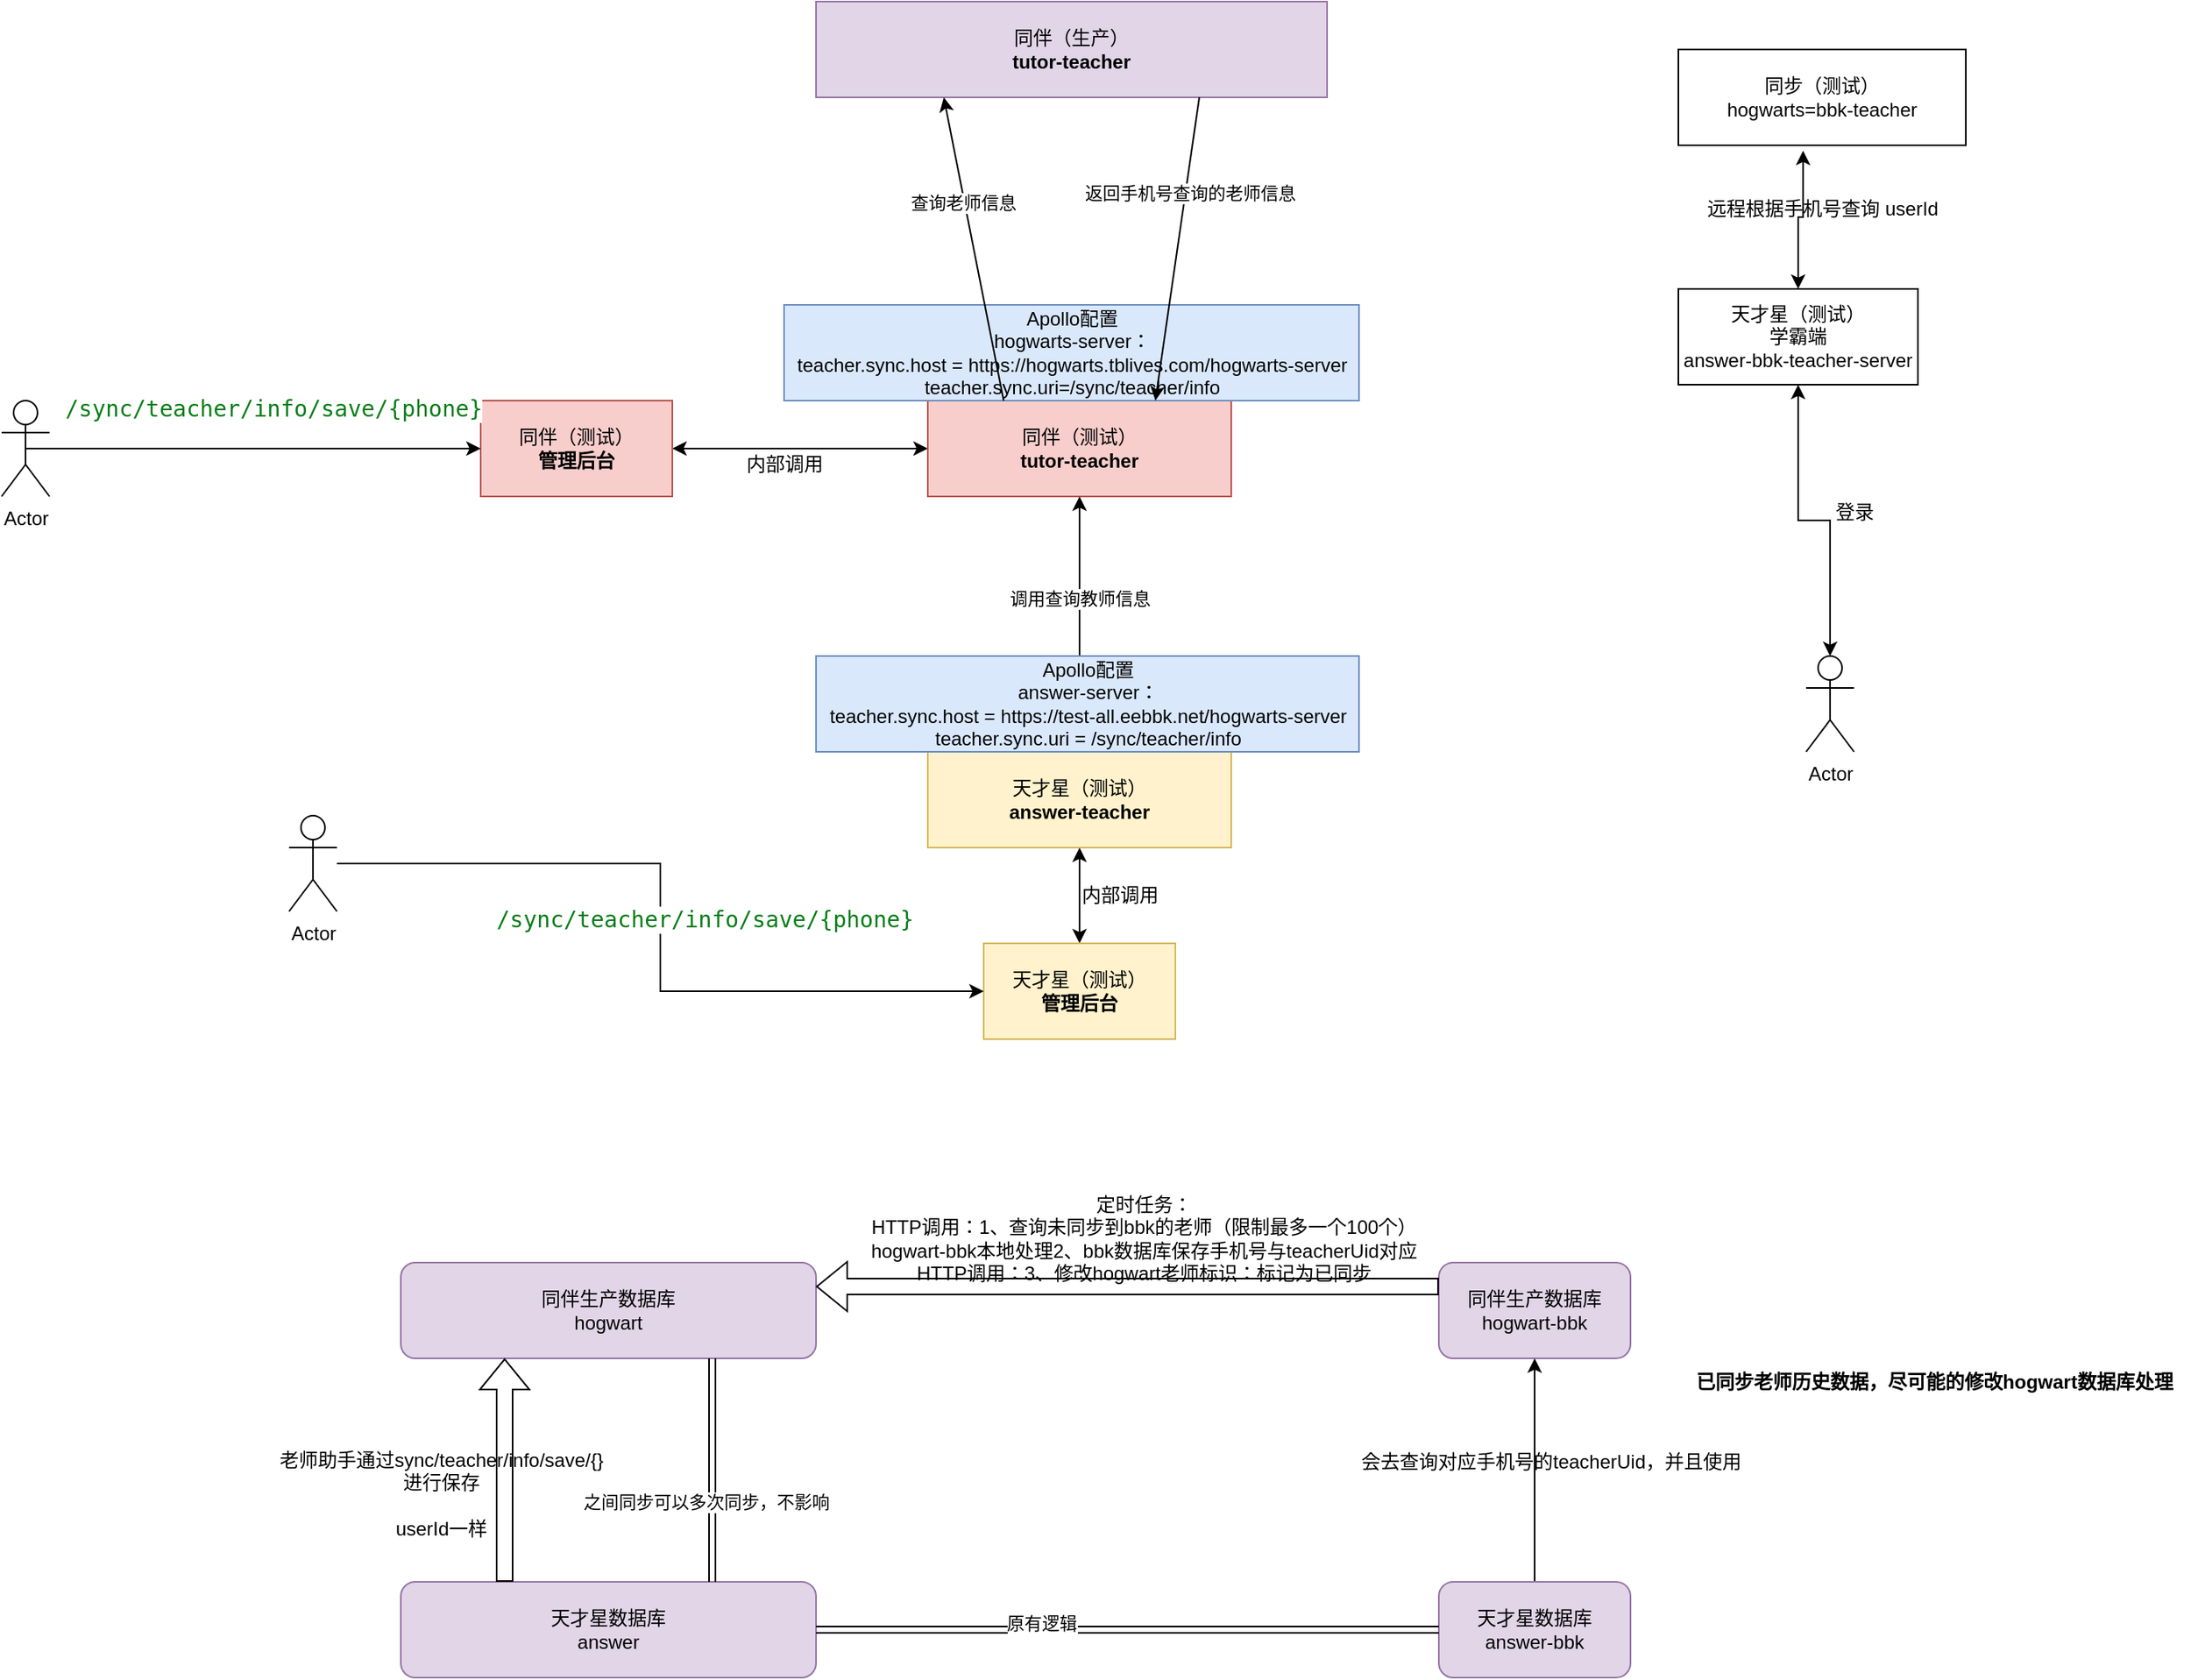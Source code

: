 <mxfile version="20.3.0" type="github">
  <diagram id="qTpja4i306EYDg-Sprqq" name="Page-1">
    <mxGraphModel dx="2845" dy="713" grid="1" gridSize="10" guides="1" tooltips="1" connect="1" arrows="1" fold="1" page="1" pageScale="1" pageWidth="827" pageHeight="1169" math="0" shadow="0">
      <root>
        <mxCell id="0" />
        <mxCell id="1" parent="0" />
        <mxCell id="hW0sUhkjOA8jocDv_5Ry-4" value="同伴（生产）&lt;br&gt;&lt;b&gt;tutor-teacher&lt;/b&gt;" style="rounded=0;whiteSpace=wrap;html=1;fillColor=#e1d5e7;strokeColor=#9673a6;" parent="1" vertex="1">
          <mxGeometry x="-910.0" y="80" width="320" height="60" as="geometry" />
        </mxCell>
        <mxCell id="hW0sUhkjOA8jocDv_5Ry-14" style="edgeStyle=orthogonalEdgeStyle;rounded=0;orthogonalLoop=1;jettySize=auto;html=1;startArrow=classic;startFill=1;" parent="1" source="hW0sUhkjOA8jocDv_5Ry-5" target="hW0sUhkjOA8jocDv_5Ry-12" edge="1">
          <mxGeometry relative="1" as="geometry" />
        </mxCell>
        <mxCell id="hW0sUhkjOA8jocDv_5Ry-5" value="同伴（测试）&lt;br&gt;&lt;b&gt;管理后台&lt;/b&gt;" style="rounded=0;whiteSpace=wrap;html=1;fillColor=#f8cecc;strokeColor=#b85450;" parent="1" vertex="1">
          <mxGeometry x="-1120" y="330" width="120" height="60" as="geometry" />
        </mxCell>
        <mxCell id="hW0sUhkjOA8jocDv_5Ry-32" style="edgeStyle=orthogonalEdgeStyle;rounded=0;orthogonalLoop=1;jettySize=auto;html=1;entryX=0.5;entryY=1;entryDx=0;entryDy=0;startArrow=classic;startFill=1;" parent="1" source="hW0sUhkjOA8jocDv_5Ry-6" target="hW0sUhkjOA8jocDv_5Ry-30" edge="1">
          <mxGeometry relative="1" as="geometry" />
        </mxCell>
        <mxCell id="hW0sUhkjOA8jocDv_5Ry-6" value="天才星（测试）&lt;br&gt;&lt;b&gt;管理后台&lt;/b&gt;" style="rounded=0;whiteSpace=wrap;html=1;fillColor=#fff2cc;strokeColor=#d6b656;" parent="1" vertex="1">
          <mxGeometry x="-805" y="670" width="120" height="60" as="geometry" />
        </mxCell>
        <mxCell id="hW0sUhkjOA8jocDv_5Ry-7" value="Actor" style="shape=umlActor;verticalLabelPosition=bottom;verticalAlign=top;html=1;outlineConnect=0;" parent="1" vertex="1">
          <mxGeometry x="-1420" y="330" width="30" height="60" as="geometry" />
        </mxCell>
        <mxCell id="hW0sUhkjOA8jocDv_5Ry-8" value="" style="endArrow=classic;html=1;rounded=0;exitX=0.5;exitY=0.5;exitDx=0;exitDy=0;exitPerimeter=0;" parent="1" source="hW0sUhkjOA8jocDv_5Ry-7" target="hW0sUhkjOA8jocDv_5Ry-5" edge="1">
          <mxGeometry width="50" height="50" relative="1" as="geometry">
            <mxPoint x="-1310" y="390" as="sourcePoint" />
            <mxPoint x="-1260" y="340" as="targetPoint" />
          </mxGeometry>
        </mxCell>
        <mxCell id="hW0sUhkjOA8jocDv_5Ry-11" value="&lt;pre style=&quot;background-color: rgb(255 , 255 , 255) ; color: rgb(8 , 8 , 8) ; font-family: &amp;#34;jetbrains mono&amp;#34; , monospace ; font-size: 10.5pt&quot;&gt;&lt;span style=&quot;color: rgb(6 , 125 , 23)&quot;&gt;/sync/teacher/info/save/{phone}&lt;/span&gt;&lt;/pre&gt;" style="text;html=1;align=center;verticalAlign=middle;resizable=0;points=[];autosize=1;strokeColor=none;fillColor=none;" parent="1" vertex="1">
          <mxGeometry x="-1370" y="310" width="240" height="50" as="geometry" />
        </mxCell>
        <mxCell id="hW0sUhkjOA8jocDv_5Ry-12" value="同伴（测试）&lt;br&gt;&lt;b&gt;tutor-teacher&lt;/b&gt;" style="rounded=0;whiteSpace=wrap;html=1;fillColor=#f8cecc;strokeColor=#b85450;" parent="1" vertex="1">
          <mxGeometry x="-840" y="330" width="190" height="60" as="geometry" />
        </mxCell>
        <mxCell id="hW0sUhkjOA8jocDv_5Ry-13" value="Apollo配置&lt;br&gt;hogwarts-server：&lt;br&gt;teacher.sync.host = https://hogwarts.tblives.com/hogwarts-server&lt;br&gt;teacher.sync.uri=/sync/teacher/info&lt;br&gt;" style="text;html=1;align=center;verticalAlign=middle;resizable=0;points=[];autosize=1;strokeColor=#6c8ebf;fillColor=#dae8fc;" parent="1" vertex="1">
          <mxGeometry x="-930" y="270" width="360" height="60" as="geometry" />
        </mxCell>
        <mxCell id="hW0sUhkjOA8jocDv_5Ry-17" value="" style="endArrow=classic;html=1;rounded=0;entryX=0.75;entryY=0;entryDx=0;entryDy=0;exitX=0.75;exitY=1;exitDx=0;exitDy=0;" parent="1" source="hW0sUhkjOA8jocDv_5Ry-4" target="hW0sUhkjOA8jocDv_5Ry-12" edge="1">
          <mxGeometry width="50" height="50" relative="1" as="geometry">
            <mxPoint x="-720" y="240" as="sourcePoint" />
            <mxPoint x="-670" y="190" as="targetPoint" />
          </mxGeometry>
        </mxCell>
        <mxCell id="hW0sUhkjOA8jocDv_5Ry-23" value="返回手机号查询的老师信息" style="edgeLabel;html=1;align=center;verticalAlign=middle;resizable=0;points=[];" parent="hW0sUhkjOA8jocDv_5Ry-17" vertex="1" connectable="0">
          <mxGeometry x="-0.457" y="1" relative="1" as="geometry">
            <mxPoint y="8" as="offset" />
          </mxGeometry>
        </mxCell>
        <mxCell id="hW0sUhkjOA8jocDv_5Ry-20" value="" style="endArrow=classic;html=1;rounded=0;entryX=0.25;entryY=1;entryDx=0;entryDy=0;exitX=0.25;exitY=0;exitDx=0;exitDy=0;" parent="1" source="hW0sUhkjOA8jocDv_5Ry-12" target="hW0sUhkjOA8jocDv_5Ry-4" edge="1">
          <mxGeometry width="50" height="50" relative="1" as="geometry">
            <mxPoint x="-750" y="210" as="sourcePoint" />
            <mxPoint x="-736.88" y="343.66" as="targetPoint" />
          </mxGeometry>
        </mxCell>
        <mxCell id="hW0sUhkjOA8jocDv_5Ry-22" value="查询老师信息" style="edgeLabel;html=1;align=center;verticalAlign=middle;resizable=0;points=[];" parent="hW0sUhkjOA8jocDv_5Ry-20" vertex="1" connectable="0">
          <mxGeometry x="0.311" y="1" relative="1" as="geometry">
            <mxPoint as="offset" />
          </mxGeometry>
        </mxCell>
        <mxCell id="hW0sUhkjOA8jocDv_5Ry-28" style="edgeStyle=orthogonalEdgeStyle;rounded=0;orthogonalLoop=1;jettySize=auto;html=1;entryX=0;entryY=0.5;entryDx=0;entryDy=0;" parent="1" source="hW0sUhkjOA8jocDv_5Ry-27" target="hW0sUhkjOA8jocDv_5Ry-6" edge="1">
          <mxGeometry relative="1" as="geometry" />
        </mxCell>
        <mxCell id="hW0sUhkjOA8jocDv_5Ry-27" value="Actor" style="shape=umlActor;verticalLabelPosition=bottom;verticalAlign=top;html=1;outlineConnect=0;strokeColor=default;" parent="1" vertex="1">
          <mxGeometry x="-1240" y="590" width="30" height="60" as="geometry" />
        </mxCell>
        <mxCell id="hW0sUhkjOA8jocDv_5Ry-29" value="&lt;pre style=&quot;background-color: rgb(255 , 255 , 255) ; color: rgb(8 , 8 , 8) ; font-family: &amp;#34;jetbrains mono&amp;#34; , monospace ; font-size: 10.5pt&quot;&gt;&lt;span style=&quot;color: rgb(6 , 125 , 23)&quot;&gt;/sync/teacher/info/save/{phone}&lt;/span&gt;&lt;/pre&gt;" style="text;html=1;align=center;verticalAlign=middle;resizable=0;points=[];autosize=1;strokeColor=none;fillColor=none;" parent="1" vertex="1">
          <mxGeometry x="-1100" y="630" width="240" height="50" as="geometry" />
        </mxCell>
        <mxCell id="hW0sUhkjOA8jocDv_5Ry-36" style="edgeStyle=orthogonalEdgeStyle;rounded=0;orthogonalLoop=1;jettySize=auto;html=1;startArrow=classic;startFill=1;" parent="1" source="hW0sUhkjOA8jocDv_5Ry-30" target="hW0sUhkjOA8jocDv_5Ry-12" edge="1">
          <mxGeometry relative="1" as="geometry" />
        </mxCell>
        <mxCell id="hW0sUhkjOA8jocDv_5Ry-37" value="调用查询教师信息" style="edgeLabel;html=1;align=center;verticalAlign=middle;resizable=0;points=[];" parent="hW0sUhkjOA8jocDv_5Ry-36" vertex="1" connectable="0">
          <mxGeometry x="0.208" relative="1" as="geometry">
            <mxPoint as="offset" />
          </mxGeometry>
        </mxCell>
        <mxCell id="hW0sUhkjOA8jocDv_5Ry-30" value="天才星（测试）&lt;br&gt;&lt;b&gt;answer-teacher&lt;/b&gt;" style="rounded=0;whiteSpace=wrap;html=1;fillColor=#fff2cc;strokeColor=#d6b656;" parent="1" vertex="1">
          <mxGeometry x="-840" y="550" width="190" height="60" as="geometry" />
        </mxCell>
        <mxCell id="hW0sUhkjOA8jocDv_5Ry-31" value="Apollo配置&lt;br&gt;answer-server：&lt;br&gt;&lt;div&gt;teacher.sync.host = https://test-all.eebbk.net/hogwarts-server&lt;/div&gt;&lt;div&gt;teacher.sync.uri = /sync/teacher/info&lt;/div&gt;" style="text;html=1;align=center;verticalAlign=middle;resizable=0;points=[];autosize=1;strokeColor=#6c8ebf;fillColor=#dae8fc;" parent="1" vertex="1">
          <mxGeometry x="-910" y="490" width="340" height="60" as="geometry" />
        </mxCell>
        <mxCell id="hW0sUhkjOA8jocDv_5Ry-33" value="内部调用" style="text;html=1;align=center;verticalAlign=middle;resizable=0;points=[];autosize=1;strokeColor=none;fillColor=none;" parent="1" vertex="1">
          <mxGeometry x="-750" y="630" width="60" height="20" as="geometry" />
        </mxCell>
        <mxCell id="hW0sUhkjOA8jocDv_5Ry-35" value="内部调用" style="text;html=1;align=center;verticalAlign=middle;resizable=0;points=[];autosize=1;strokeColor=none;fillColor=none;" parent="1" vertex="1">
          <mxGeometry x="-960" y="360" width="60" height="20" as="geometry" />
        </mxCell>
        <mxCell id="hW0sUhkjOA8jocDv_5Ry-46" style="edgeStyle=orthogonalEdgeStyle;rounded=0;orthogonalLoop=1;jettySize=auto;html=1;entryX=0.434;entryY=1.057;entryDx=0;entryDy=0;entryPerimeter=0;startArrow=classic;startFill=1;" parent="1" source="hW0sUhkjOA8jocDv_5Ry-40" target="hW0sUhkjOA8jocDv_5Ry-45" edge="1">
          <mxGeometry relative="1" as="geometry" />
        </mxCell>
        <mxCell id="hW0sUhkjOA8jocDv_5Ry-40" value="天才星（测试）&lt;br&gt;学霸端&lt;br&gt;answer-bbk-teacher-server" style="rounded=0;whiteSpace=wrap;html=1;strokeColor=default;" parent="1" vertex="1">
          <mxGeometry x="-370" y="260" width="150" height="60" as="geometry" />
        </mxCell>
        <mxCell id="hW0sUhkjOA8jocDv_5Ry-43" style="edgeStyle=orthogonalEdgeStyle;rounded=0;orthogonalLoop=1;jettySize=auto;html=1;entryX=0.5;entryY=1;entryDx=0;entryDy=0;startArrow=classic;startFill=1;" parent="1" source="hW0sUhkjOA8jocDv_5Ry-42" target="hW0sUhkjOA8jocDv_5Ry-40" edge="1">
          <mxGeometry relative="1" as="geometry" />
        </mxCell>
        <mxCell id="hW0sUhkjOA8jocDv_5Ry-42" value="Actor" style="shape=umlActor;verticalLabelPosition=bottom;verticalAlign=top;html=1;outlineConnect=0;strokeColor=default;" parent="1" vertex="1">
          <mxGeometry x="-290" y="490" width="30" height="60" as="geometry" />
        </mxCell>
        <mxCell id="hW0sUhkjOA8jocDv_5Ry-44" value="登录" style="text;html=1;align=center;verticalAlign=middle;resizable=0;points=[];autosize=1;strokeColor=none;fillColor=none;" parent="1" vertex="1">
          <mxGeometry x="-280" y="390" width="40" height="20" as="geometry" />
        </mxCell>
        <mxCell id="hW0sUhkjOA8jocDv_5Ry-45" value="同步（测试）&lt;br&gt;hogwarts=bbk-teacher" style="rounded=0;whiteSpace=wrap;html=1;strokeColor=default;" parent="1" vertex="1">
          <mxGeometry x="-370" y="110" width="180" height="60" as="geometry" />
        </mxCell>
        <mxCell id="hW0sUhkjOA8jocDv_5Ry-47" value="远程根据手机号查询 userId" style="text;html=1;align=center;verticalAlign=middle;resizable=0;points=[];autosize=1;strokeColor=none;fillColor=none;" parent="1" vertex="1">
          <mxGeometry x="-360" y="200" width="160" height="20" as="geometry" />
        </mxCell>
        <mxCell id="zZUZRe-m0uHpfMevdaNm-1" value="同伴生产数据库&lt;br&gt;hogwart" style="rounded=1;whiteSpace=wrap;html=1;fillColor=#e1d5e7;strokeColor=#9673a6;" vertex="1" parent="1">
          <mxGeometry x="-1170" y="870" width="260" height="60" as="geometry" />
        </mxCell>
        <mxCell id="zZUZRe-m0uHpfMevdaNm-2" value="同伴生产数据库&lt;br&gt;hogwart-bbk" style="rounded=1;whiteSpace=wrap;html=1;fillColor=#e1d5e7;strokeColor=#9673a6;" vertex="1" parent="1">
          <mxGeometry x="-520" y="870" width="120" height="60" as="geometry" />
        </mxCell>
        <mxCell id="zZUZRe-m0uHpfMevdaNm-3" value="天才星数据库&lt;br&gt;answer" style="rounded=1;whiteSpace=wrap;html=1;fillColor=#e1d5e7;strokeColor=#9673a6;" vertex="1" parent="1">
          <mxGeometry x="-1170" y="1070" width="260" height="60" as="geometry" />
        </mxCell>
        <mxCell id="zZUZRe-m0uHpfMevdaNm-10" style="edgeStyle=orthogonalEdgeStyle;rounded=0;orthogonalLoop=1;jettySize=auto;html=1;entryX=0.5;entryY=1;entryDx=0;entryDy=0;" edge="1" parent="1" source="zZUZRe-m0uHpfMevdaNm-4" target="zZUZRe-m0uHpfMevdaNm-2">
          <mxGeometry relative="1" as="geometry" />
        </mxCell>
        <mxCell id="zZUZRe-m0uHpfMevdaNm-4" value="天才星数据库&lt;br&gt;answer-bbk" style="rounded=1;whiteSpace=wrap;html=1;fillColor=#e1d5e7;strokeColor=#9673a6;" vertex="1" parent="1">
          <mxGeometry x="-520" y="1070" width="120" height="60" as="geometry" />
        </mxCell>
        <mxCell id="zZUZRe-m0uHpfMevdaNm-5" value="" style="shape=flexArrow;endArrow=classic;html=1;rounded=0;entryX=0.25;entryY=1;entryDx=0;entryDy=0;exitX=0.25;exitY=0;exitDx=0;exitDy=0;" edge="1" parent="1" source="zZUZRe-m0uHpfMevdaNm-3" target="zZUZRe-m0uHpfMevdaNm-1">
          <mxGeometry width="50" height="50" relative="1" as="geometry">
            <mxPoint x="-1140" y="1040" as="sourcePoint" />
            <mxPoint x="-1080" y="990" as="targetPoint" />
          </mxGeometry>
        </mxCell>
        <mxCell id="zZUZRe-m0uHpfMevdaNm-7" value="老师助手通过sync/teacher/info/save/{}&lt;br&gt;进行保存&lt;br&gt;&lt;br&gt;userId一样" style="text;html=1;align=center;verticalAlign=middle;resizable=0;points=[];autosize=1;strokeColor=none;fillColor=none;" vertex="1" parent="1">
          <mxGeometry x="-1260" y="980" width="230" height="70" as="geometry" />
        </mxCell>
        <mxCell id="zZUZRe-m0uHpfMevdaNm-8" value="" style="shape=flexArrow;endArrow=classic;html=1;rounded=0;entryX=1;entryY=0.25;entryDx=0;entryDy=0;exitX=0;exitY=0.25;exitDx=0;exitDy=0;" edge="1" parent="1" source="zZUZRe-m0uHpfMevdaNm-2" target="zZUZRe-m0uHpfMevdaNm-1">
          <mxGeometry width="50" height="50" relative="1" as="geometry">
            <mxPoint x="-790" y="890" as="sourcePoint" />
            <mxPoint x="-740" y="840" as="targetPoint" />
          </mxGeometry>
        </mxCell>
        <mxCell id="zZUZRe-m0uHpfMevdaNm-9" value="定时任务：&lt;br&gt;HTTP调用：1、查询未同步到bbk的老师（限制最多一个100个）&lt;br&gt;hogwart-bbk本地处理2、bbk数据库保存手机号与teacherUid对应&lt;br&gt;HTTP调用：3、修改hogwart老师标识：标记为已同步" style="text;html=1;align=center;verticalAlign=middle;resizable=0;points=[];autosize=1;strokeColor=none;fillColor=none;" vertex="1" parent="1">
          <mxGeometry x="-890" y="820" width="370" height="70" as="geometry" />
        </mxCell>
        <mxCell id="zZUZRe-m0uHpfMevdaNm-11" value="会去查询对应手机号的teacherUid，并且使用" style="text;html=1;align=center;verticalAlign=middle;resizable=0;points=[];autosize=1;strokeColor=none;fillColor=none;" vertex="1" parent="1">
          <mxGeometry x="-580" y="980" width="260" height="30" as="geometry" />
        </mxCell>
        <mxCell id="zZUZRe-m0uHpfMevdaNm-12" value="" style="shape=link;endArrow=classic;html=1;rounded=0;entryX=0;entryY=0.5;entryDx=0;entryDy=0;exitX=1;exitY=0.5;exitDx=0;exitDy=0;" edge="1" parent="1" source="zZUZRe-m0uHpfMevdaNm-3" target="zZUZRe-m0uHpfMevdaNm-4">
          <mxGeometry width="50" height="50" relative="1" as="geometry">
            <mxPoint x="-880" y="1140" as="sourcePoint" />
            <mxPoint x="-830" y="1090" as="targetPoint" />
          </mxGeometry>
        </mxCell>
        <mxCell id="zZUZRe-m0uHpfMevdaNm-13" value="原有逻辑" style="edgeLabel;html=1;align=center;verticalAlign=middle;resizable=0;points=[];" vertex="1" connectable="0" parent="zZUZRe-m0uHpfMevdaNm-12">
          <mxGeometry x="-0.278" y="4" relative="1" as="geometry">
            <mxPoint as="offset" />
          </mxGeometry>
        </mxCell>
        <mxCell id="zZUZRe-m0uHpfMevdaNm-15" value="" style="shape=link;endArrow=classic;html=1;rounded=0;exitX=0.75;exitY=0;exitDx=0;exitDy=0;entryX=0.75;entryY=1;entryDx=0;entryDy=0;" edge="1" parent="1" source="zZUZRe-m0uHpfMevdaNm-3" target="zZUZRe-m0uHpfMevdaNm-1">
          <mxGeometry width="50" height="50" relative="1" as="geometry">
            <mxPoint x="-1060" y="1040" as="sourcePoint" />
            <mxPoint x="-670" y="1040" as="targetPoint" />
          </mxGeometry>
        </mxCell>
        <mxCell id="zZUZRe-m0uHpfMevdaNm-16" value="之间同步可以多次同步，不影响" style="edgeLabel;html=1;align=center;verticalAlign=middle;resizable=0;points=[];" vertex="1" connectable="0" parent="zZUZRe-m0uHpfMevdaNm-15">
          <mxGeometry x="-0.278" y="4" relative="1" as="geometry">
            <mxPoint as="offset" />
          </mxGeometry>
        </mxCell>
        <mxCell id="zZUZRe-m0uHpfMevdaNm-17" value="&lt;b&gt;已同步老师历史数据，尽可能的修改hogwart数据库处理&lt;/b&gt;" style="text;html=1;align=center;verticalAlign=middle;resizable=0;points=[];autosize=1;strokeColor=none;fillColor=none;" vertex="1" parent="1">
          <mxGeometry x="-370" y="930" width="320" height="30" as="geometry" />
        </mxCell>
      </root>
    </mxGraphModel>
  </diagram>
</mxfile>
